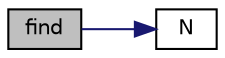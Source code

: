 digraph "find"
{
  bgcolor="transparent";
  edge [fontname="Helvetica",fontsize="10",labelfontname="Helvetica",labelfontsize="10"];
  node [fontname="Helvetica",fontsize="10",shape=record];
  rankdir="LR";
  Node1 [label="find",height=0.2,width=0.4,color="black", fillcolor="grey75", style="filled" fontcolor="black"];
  Node1 -> Node2 [color="midnightblue",fontsize="10",style="solid",fontname="Helvetica"];
  Node2 [label="N",height=0.2,width=0.4,color="black",URL="$utilities_2preProcessing_2createBoxTurb_2createFields_8H.html#af239015401b1e95c7d281c488ea0afea"];
}
